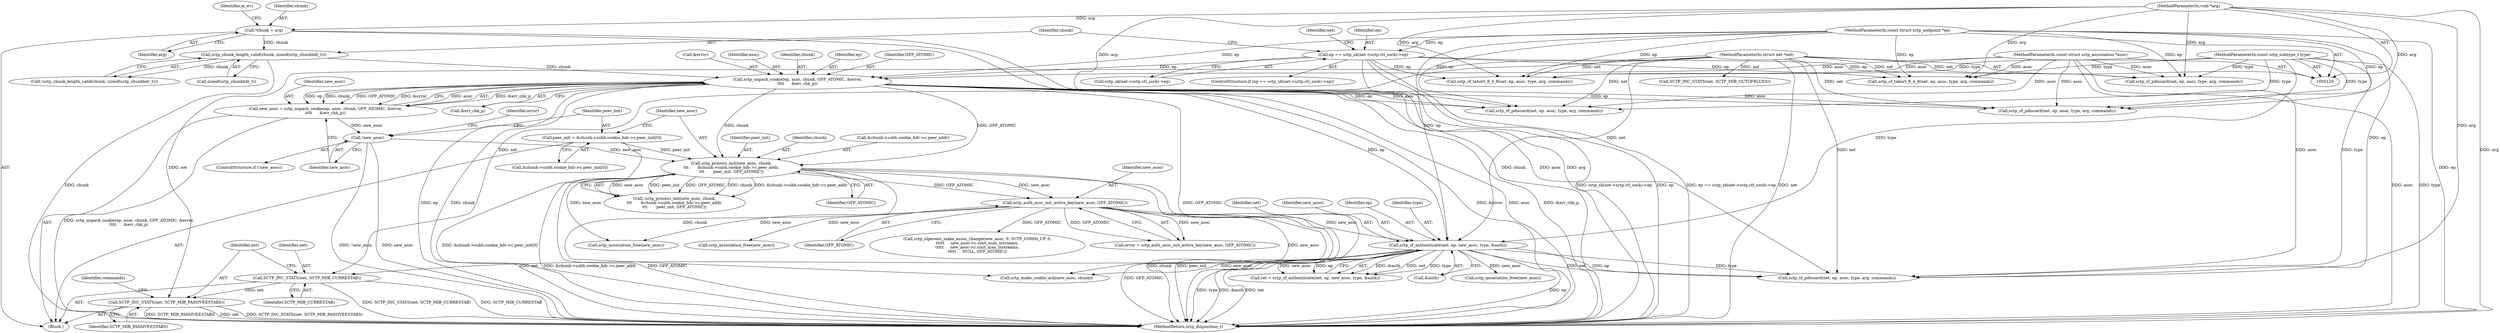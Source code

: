 digraph "0_linux_ec0223ec48a90cb605244b45f7c62de856403729@pointer" {
"1000496" [label="(Call,SCTP_INC_STATS(net, SCTP_MIB_PASSIVEESTABS))"];
"1000493" [label="(Call,SCTP_INC_STATS(net, SCTP_MIB_CURRESTAB))"];
"1000409" [label="(Call,sctp_sf_authenticate(net, ep, new_asoc, type, &auth))"];
"1000121" [label="(MethodParameterIn,struct net *net)"];
"1000241" [label="(Call,sctp_unpack_cookie(ep, asoc, chunk, GFP_ATOMIC, &error,\n\t\t\t\t      &err_chk_p))"];
"1000147" [label="(Call,ep == sctp_sk(net->sctp.ctl_sock)->ep)"];
"1000122" [label="(MethodParameterIn,const struct sctp_endpoint *ep)"];
"1000123" [label="(MethodParameterIn,const struct sctp_association *asoc)"];
"1000171" [label="(Call,sctp_chunk_length_valid(chunk, sizeof(sctp_chunkhdr_t)))"];
"1000129" [label="(Call,*chunk = arg)"];
"1000125" [label="(MethodParameterIn,void *arg)"];
"1000319" [label="(Call,sctp_auth_asoc_init_active_key(new_asoc, GFP_ATOMIC))"];
"1000301" [label="(Call,sctp_process_init(new_asoc, chunk,\n\t\t\t       &chunk->subh.cookie_hdr->c.peer_addr,\n\t\t\t       peer_init, GFP_ATOMIC))"];
"1000251" [label="(Call,!new_asoc)"];
"1000239" [label="(Call,new_asoc = sctp_unpack_cookie(ep, asoc, chunk, GFP_ATOMIC, &error,\n\t\t\t\t      &err_chk_p))"];
"1000285" [label="(Call,peer_init = &chunk->subh.cookie_hdr->c.peer_init[0])"];
"1000124" [label="(MethodParameterIn,const sctp_subtype_t type)"];
"1000498" [label="(Identifier,SCTP_MIB_PASSIVEESTABS)"];
"1000162" [label="(Call,sctp_sf_tabort_8_4_8(net, ep, asoc, type, arg, commands))"];
"1000494" [label="(Identifier,net)"];
"1000317" [label="(Call,error = sctp_auth_asoc_init_active_key(new_asoc, GFP_ATOMIC))"];
"1000278" [label="(Call,sctp_sf_pdiscard(net, ep, asoc, type, arg, commands))"];
"1000242" [label="(Identifier,ep)"];
"1000171" [label="(Call,sctp_chunk_length_valid(chunk, sizeof(sctp_chunkhdr_t)))"];
"1000245" [label="(Identifier,GFP_ATOMIC)"];
"1000411" [label="(Identifier,ep)"];
"1000176" [label="(Call,sctp_sf_pdiscard(net, ep, asoc, type, arg, commands))"];
"1000159" [label="(Identifier,net)"];
"1000124" [label="(MethodParameterIn,const sctp_subtype_t type)"];
"1000286" [label="(Identifier,peer_init)"];
"1000540" [label="(Call,sctp_association_free(new_asoc))"];
"1000414" [label="(Call,&auth)"];
"1000354" [label="(Call,sctp_sf_pdiscard(net, ep, asoc, type, arg, commands))"];
"1000241" [label="(Call,sctp_unpack_cookie(ep, asoc, chunk, GFP_ATOMIC, &error,\n\t\t\t\t      &err_chk_p))"];
"1000319" [label="(Call,sctp_auth_asoc_init_active_key(new_asoc, GFP_ATOMIC))"];
"1000170" [label="(Call,!sctp_chunk_length_valid(chunk, sizeof(sctp_chunkhdr_t)))"];
"1000500" [label="(Identifier,commands)"];
"1000158" [label="(Call,SCTP_INC_STATS(net, SCTP_MIB_OUTOFBLUES))"];
"1000246" [label="(Call,&error)"];
"1000255" [label="(Identifier,error)"];
"1000243" [label="(Identifier,asoc)"];
"1000412" [label="(Identifier,new_asoc)"];
"1000129" [label="(Call,*chunk = arg)"];
"1000138" [label="(Identifier,ai_ev)"];
"1000240" [label="(Identifier,new_asoc)"];
"1000127" [label="(Block,)"];
"1000407" [label="(Call,ret = sctp_sf_authenticate(net, ep, new_asoc, type, &auth))"];
"1000123" [label="(MethodParameterIn,const struct sctp_association *asoc)"];
"1000239" [label="(Call,new_asoc = sctp_unpack_cookie(ep, asoc, chunk, GFP_ATOMIC, &error,\n\t\t\t\t      &err_chk_p))"];
"1000147" [label="(Call,ep == sctp_sk(net->sctp.ctl_sock)->ep)"];
"1000148" [label="(Identifier,ep)"];
"1000121" [label="(MethodParameterIn,struct net *net)"];
"1000244" [label="(Identifier,chunk)"];
"1000287" [label="(Call,&chunk->subh.cookie_hdr->c.peer_init[0])"];
"1000495" [label="(Identifier,SCTP_MIB_CURRESTAB)"];
"1000131" [label="(Identifier,arg)"];
"1000146" [label="(ControlStructure,if (ep == sctp_sk(net->sctp.ctl_sock)->ep))"];
"1000545" [label="(MethodReturn,sctp_disposition_t)"];
"1000315" [label="(Identifier,GFP_ATOMIC)"];
"1000409" [label="(Call,sctp_sf_authenticate(net, ep, new_asoc, type, &auth))"];
"1000285" [label="(Call,peer_init = &chunk->subh.cookie_hdr->c.peer_init[0])"];
"1000496" [label="(Call,SCTP_INC_STATS(net, SCTP_MIB_PASSIVEESTABS))"];
"1000122" [label="(MethodParameterIn,const struct sctp_endpoint *ep)"];
"1000125" [label="(MethodParameterIn,void *arg)"];
"1000301" [label="(Call,sctp_process_init(new_asoc, chunk,\n\t\t\t       &chunk->subh.cookie_hdr->c.peer_addr,\n\t\t\t       peer_init, GFP_ATOMIC))"];
"1000320" [label="(Identifier,new_asoc)"];
"1000248" [label="(Call,&err_chk_p)"];
"1000149" [label="(Call,sctp_sk(net->sctp.ctl_sock)->ep)"];
"1000493" [label="(Call,SCTP_INC_STATS(net, SCTP_MIB_CURRESTAB))"];
"1000173" [label="(Call,sizeof(sctp_chunkhdr_t))"];
"1000300" [label="(Call,!sctp_process_init(new_asoc, chunk,\n\t\t\t       &chunk->subh.cookie_hdr->c.peer_addr,\n\t\t\t       peer_init, GFP_ATOMIC))"];
"1000172" [label="(Identifier,chunk)"];
"1000351" [label="(Call,sctp_association_free(new_asoc))"];
"1000437" [label="(Call,sctp_make_cookie_ack(new_asoc, chunk))"];
"1000304" [label="(Call,&chunk->subh.cookie_hdr->c.peer_addr)"];
"1000302" [label="(Identifier,new_asoc)"];
"1000203" [label="(Call,sctp_sf_tabort_8_4_8(net, ep, asoc, type, arg, commands))"];
"1000497" [label="(Identifier,net)"];
"1000428" [label="(Call,sctp_sf_pdiscard(net, ep, asoc, type, arg, commands))"];
"1000251" [label="(Call,!new_asoc)"];
"1000252" [label="(Identifier,new_asoc)"];
"1000314" [label="(Identifier,peer_init)"];
"1000425" [label="(Call,sctp_association_free(new_asoc))"];
"1000413" [label="(Identifier,type)"];
"1000321" [label="(Identifier,GFP_ATOMIC)"];
"1000130" [label="(Identifier,chunk)"];
"1000446" [label="(Call,sctp_ulpevent_make_assoc_change(new_asoc, 0, SCTP_COMM_UP, 0,\n\t\t\t\t\t     new_asoc->c.sinit_num_ostreams,\n\t\t\t\t\t     new_asoc->c.sinit_max_instreams,\n\t\t\t\t\t     NULL, GFP_ATOMIC))"];
"1000410" [label="(Identifier,net)"];
"1000250" [label="(ControlStructure,if (!new_asoc))"];
"1000303" [label="(Identifier,chunk)"];
"1000496" -> "1000127"  [label="AST: "];
"1000496" -> "1000498"  [label="CFG: "];
"1000497" -> "1000496"  [label="AST: "];
"1000498" -> "1000496"  [label="AST: "];
"1000500" -> "1000496"  [label="CFG: "];
"1000496" -> "1000545"  [label="DDG: SCTP_INC_STATS(net, SCTP_MIB_PASSIVEESTABS)"];
"1000496" -> "1000545"  [label="DDG: SCTP_MIB_PASSIVEESTABS"];
"1000496" -> "1000545"  [label="DDG: net"];
"1000493" -> "1000496"  [label="DDG: net"];
"1000121" -> "1000496"  [label="DDG: net"];
"1000493" -> "1000127"  [label="AST: "];
"1000493" -> "1000495"  [label="CFG: "];
"1000494" -> "1000493"  [label="AST: "];
"1000495" -> "1000493"  [label="AST: "];
"1000497" -> "1000493"  [label="CFG: "];
"1000493" -> "1000545"  [label="DDG: SCTP_INC_STATS(net, SCTP_MIB_CURRESTAB)"];
"1000493" -> "1000545"  [label="DDG: SCTP_MIB_CURRESTAB"];
"1000409" -> "1000493"  [label="DDG: net"];
"1000121" -> "1000493"  [label="DDG: net"];
"1000409" -> "1000407"  [label="AST: "];
"1000409" -> "1000414"  [label="CFG: "];
"1000410" -> "1000409"  [label="AST: "];
"1000411" -> "1000409"  [label="AST: "];
"1000412" -> "1000409"  [label="AST: "];
"1000413" -> "1000409"  [label="AST: "];
"1000414" -> "1000409"  [label="AST: "];
"1000407" -> "1000409"  [label="CFG: "];
"1000409" -> "1000545"  [label="DDG: ep"];
"1000409" -> "1000545"  [label="DDG: &auth"];
"1000409" -> "1000545"  [label="DDG: type"];
"1000409" -> "1000545"  [label="DDG: net"];
"1000409" -> "1000407"  [label="DDG: &auth"];
"1000409" -> "1000407"  [label="DDG: net"];
"1000409" -> "1000407"  [label="DDG: type"];
"1000409" -> "1000407"  [label="DDG: new_asoc"];
"1000409" -> "1000407"  [label="DDG: ep"];
"1000121" -> "1000409"  [label="DDG: net"];
"1000241" -> "1000409"  [label="DDG: ep"];
"1000122" -> "1000409"  [label="DDG: ep"];
"1000319" -> "1000409"  [label="DDG: new_asoc"];
"1000124" -> "1000409"  [label="DDG: type"];
"1000409" -> "1000425"  [label="DDG: new_asoc"];
"1000409" -> "1000428"  [label="DDG: net"];
"1000409" -> "1000428"  [label="DDG: ep"];
"1000409" -> "1000428"  [label="DDG: type"];
"1000409" -> "1000437"  [label="DDG: new_asoc"];
"1000121" -> "1000120"  [label="AST: "];
"1000121" -> "1000545"  [label="DDG: net"];
"1000121" -> "1000158"  [label="DDG: net"];
"1000121" -> "1000162"  [label="DDG: net"];
"1000121" -> "1000176"  [label="DDG: net"];
"1000121" -> "1000203"  [label="DDG: net"];
"1000121" -> "1000278"  [label="DDG: net"];
"1000121" -> "1000354"  [label="DDG: net"];
"1000121" -> "1000428"  [label="DDG: net"];
"1000241" -> "1000239"  [label="AST: "];
"1000241" -> "1000248"  [label="CFG: "];
"1000242" -> "1000241"  [label="AST: "];
"1000243" -> "1000241"  [label="AST: "];
"1000244" -> "1000241"  [label="AST: "];
"1000245" -> "1000241"  [label="AST: "];
"1000246" -> "1000241"  [label="AST: "];
"1000248" -> "1000241"  [label="AST: "];
"1000239" -> "1000241"  [label="CFG: "];
"1000241" -> "1000545"  [label="DDG: &err_chk_p"];
"1000241" -> "1000545"  [label="DDG: ep"];
"1000241" -> "1000545"  [label="DDG: chunk"];
"1000241" -> "1000545"  [label="DDG: GFP_ATOMIC"];
"1000241" -> "1000545"  [label="DDG: &error"];
"1000241" -> "1000545"  [label="DDG: asoc"];
"1000241" -> "1000239"  [label="DDG: &err_chk_p"];
"1000241" -> "1000239"  [label="DDG: chunk"];
"1000241" -> "1000239"  [label="DDG: asoc"];
"1000241" -> "1000239"  [label="DDG: ep"];
"1000241" -> "1000239"  [label="DDG: GFP_ATOMIC"];
"1000241" -> "1000239"  [label="DDG: &error"];
"1000147" -> "1000241"  [label="DDG: ep"];
"1000122" -> "1000241"  [label="DDG: ep"];
"1000123" -> "1000241"  [label="DDG: asoc"];
"1000171" -> "1000241"  [label="DDG: chunk"];
"1000241" -> "1000278"  [label="DDG: ep"];
"1000241" -> "1000278"  [label="DDG: asoc"];
"1000241" -> "1000301"  [label="DDG: chunk"];
"1000241" -> "1000301"  [label="DDG: GFP_ATOMIC"];
"1000241" -> "1000354"  [label="DDG: ep"];
"1000241" -> "1000354"  [label="DDG: asoc"];
"1000241" -> "1000428"  [label="DDG: asoc"];
"1000147" -> "1000146"  [label="AST: "];
"1000147" -> "1000149"  [label="CFG: "];
"1000148" -> "1000147"  [label="AST: "];
"1000149" -> "1000147"  [label="AST: "];
"1000159" -> "1000147"  [label="CFG: "];
"1000172" -> "1000147"  [label="CFG: "];
"1000147" -> "1000545"  [label="DDG: sctp_sk(net->sctp.ctl_sock)->ep"];
"1000147" -> "1000545"  [label="DDG: ep"];
"1000147" -> "1000545"  [label="DDG: ep == sctp_sk(net->sctp.ctl_sock)->ep"];
"1000122" -> "1000147"  [label="DDG: ep"];
"1000147" -> "1000162"  [label="DDG: ep"];
"1000147" -> "1000176"  [label="DDG: ep"];
"1000147" -> "1000203"  [label="DDG: ep"];
"1000122" -> "1000120"  [label="AST: "];
"1000122" -> "1000545"  [label="DDG: ep"];
"1000122" -> "1000162"  [label="DDG: ep"];
"1000122" -> "1000176"  [label="DDG: ep"];
"1000122" -> "1000203"  [label="DDG: ep"];
"1000122" -> "1000278"  [label="DDG: ep"];
"1000122" -> "1000354"  [label="DDG: ep"];
"1000122" -> "1000428"  [label="DDG: ep"];
"1000123" -> "1000120"  [label="AST: "];
"1000123" -> "1000545"  [label="DDG: asoc"];
"1000123" -> "1000162"  [label="DDG: asoc"];
"1000123" -> "1000176"  [label="DDG: asoc"];
"1000123" -> "1000203"  [label="DDG: asoc"];
"1000123" -> "1000278"  [label="DDG: asoc"];
"1000123" -> "1000354"  [label="DDG: asoc"];
"1000123" -> "1000428"  [label="DDG: asoc"];
"1000171" -> "1000170"  [label="AST: "];
"1000171" -> "1000173"  [label="CFG: "];
"1000172" -> "1000171"  [label="AST: "];
"1000173" -> "1000171"  [label="AST: "];
"1000170" -> "1000171"  [label="CFG: "];
"1000171" -> "1000545"  [label="DDG: chunk"];
"1000171" -> "1000170"  [label="DDG: chunk"];
"1000129" -> "1000171"  [label="DDG: chunk"];
"1000129" -> "1000127"  [label="AST: "];
"1000129" -> "1000131"  [label="CFG: "];
"1000130" -> "1000129"  [label="AST: "];
"1000131" -> "1000129"  [label="AST: "];
"1000138" -> "1000129"  [label="CFG: "];
"1000129" -> "1000545"  [label="DDG: chunk"];
"1000129" -> "1000545"  [label="DDG: arg"];
"1000125" -> "1000129"  [label="DDG: arg"];
"1000125" -> "1000120"  [label="AST: "];
"1000125" -> "1000545"  [label="DDG: arg"];
"1000125" -> "1000162"  [label="DDG: arg"];
"1000125" -> "1000176"  [label="DDG: arg"];
"1000125" -> "1000203"  [label="DDG: arg"];
"1000125" -> "1000278"  [label="DDG: arg"];
"1000125" -> "1000354"  [label="DDG: arg"];
"1000125" -> "1000428"  [label="DDG: arg"];
"1000319" -> "1000317"  [label="AST: "];
"1000319" -> "1000321"  [label="CFG: "];
"1000320" -> "1000319"  [label="AST: "];
"1000321" -> "1000319"  [label="AST: "];
"1000317" -> "1000319"  [label="CFG: "];
"1000319" -> "1000545"  [label="DDG: GFP_ATOMIC"];
"1000319" -> "1000317"  [label="DDG: new_asoc"];
"1000319" -> "1000317"  [label="DDG: GFP_ATOMIC"];
"1000301" -> "1000319"  [label="DDG: new_asoc"];
"1000301" -> "1000319"  [label="DDG: GFP_ATOMIC"];
"1000319" -> "1000351"  [label="DDG: new_asoc"];
"1000319" -> "1000437"  [label="DDG: new_asoc"];
"1000319" -> "1000446"  [label="DDG: GFP_ATOMIC"];
"1000319" -> "1000540"  [label="DDG: new_asoc"];
"1000301" -> "1000300"  [label="AST: "];
"1000301" -> "1000315"  [label="CFG: "];
"1000302" -> "1000301"  [label="AST: "];
"1000303" -> "1000301"  [label="AST: "];
"1000304" -> "1000301"  [label="AST: "];
"1000314" -> "1000301"  [label="AST: "];
"1000315" -> "1000301"  [label="AST: "];
"1000300" -> "1000301"  [label="CFG: "];
"1000301" -> "1000545"  [label="DDG: GFP_ATOMIC"];
"1000301" -> "1000545"  [label="DDG: &chunk->subh.cookie_hdr->c.peer_addr"];
"1000301" -> "1000545"  [label="DDG: chunk"];
"1000301" -> "1000545"  [label="DDG: peer_init"];
"1000301" -> "1000300"  [label="DDG: new_asoc"];
"1000301" -> "1000300"  [label="DDG: peer_init"];
"1000301" -> "1000300"  [label="DDG: GFP_ATOMIC"];
"1000301" -> "1000300"  [label="DDG: chunk"];
"1000301" -> "1000300"  [label="DDG: &chunk->subh.cookie_hdr->c.peer_addr"];
"1000251" -> "1000301"  [label="DDG: new_asoc"];
"1000285" -> "1000301"  [label="DDG: peer_init"];
"1000301" -> "1000437"  [label="DDG: chunk"];
"1000301" -> "1000540"  [label="DDG: new_asoc"];
"1000251" -> "1000250"  [label="AST: "];
"1000251" -> "1000252"  [label="CFG: "];
"1000252" -> "1000251"  [label="AST: "];
"1000255" -> "1000251"  [label="CFG: "];
"1000286" -> "1000251"  [label="CFG: "];
"1000251" -> "1000545"  [label="DDG: !new_asoc"];
"1000251" -> "1000545"  [label="DDG: new_asoc"];
"1000239" -> "1000251"  [label="DDG: new_asoc"];
"1000239" -> "1000127"  [label="AST: "];
"1000240" -> "1000239"  [label="AST: "];
"1000252" -> "1000239"  [label="CFG: "];
"1000239" -> "1000545"  [label="DDG: sctp_unpack_cookie(ep, asoc, chunk, GFP_ATOMIC, &error,\n\t\t\t\t      &err_chk_p)"];
"1000285" -> "1000127"  [label="AST: "];
"1000285" -> "1000287"  [label="CFG: "];
"1000286" -> "1000285"  [label="AST: "];
"1000287" -> "1000285"  [label="AST: "];
"1000302" -> "1000285"  [label="CFG: "];
"1000285" -> "1000545"  [label="DDG: &chunk->subh.cookie_hdr->c.peer_init[0]"];
"1000124" -> "1000120"  [label="AST: "];
"1000124" -> "1000545"  [label="DDG: type"];
"1000124" -> "1000162"  [label="DDG: type"];
"1000124" -> "1000176"  [label="DDG: type"];
"1000124" -> "1000203"  [label="DDG: type"];
"1000124" -> "1000278"  [label="DDG: type"];
"1000124" -> "1000354"  [label="DDG: type"];
"1000124" -> "1000428"  [label="DDG: type"];
}
